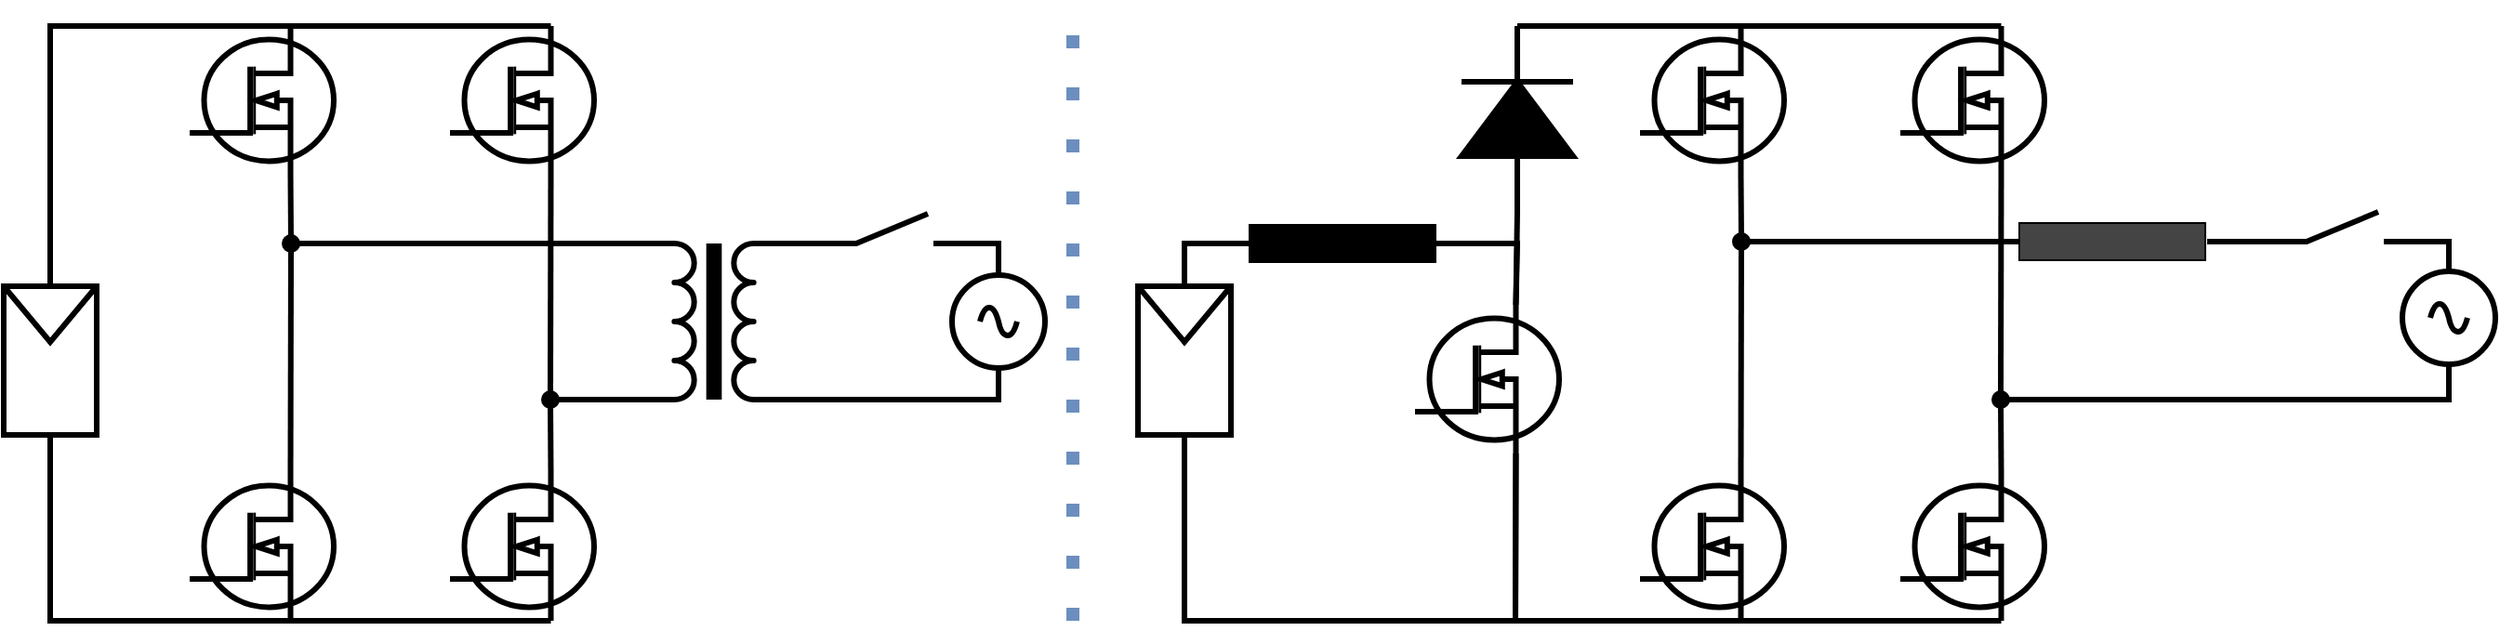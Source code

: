 <mxfile version="21.1.1" type="github">
  <diagram name="Page-1" id="16e2658f-23c8-b752-8be9-c03fbebb8bbe">
    <mxGraphModel dx="954" dy="547" grid="1" gridSize="10" guides="1" tooltips="1" connect="1" arrows="1" fold="1" page="1" pageScale="1" pageWidth="1400" pageHeight="850" background="none" math="0" shadow="0">
      <root>
        <mxCell id="0" />
        <mxCell id="1" parent="0" />
        <mxCell id="zRu4ixjuDNPaifkA6n76-1" value="" style="pointerEvents=1;verticalLabelPosition=bottom;shadow=0;dashed=0;align=center;html=1;verticalAlign=top;shape=mxgraph.electrical.inductors.transformer_1;rotation=90;strokeWidth=3;" parent="1" vertex="1">
          <mxGeometry x="350" y="209" width="84" height="80" as="geometry" />
        </mxCell>
        <mxCell id="zRu4ixjuDNPaifkA6n76-3" value="" style="rounded=0;whiteSpace=wrap;html=1;strokeWidth=3;" parent="1" vertex="1">
          <mxGeometry x="10" y="230" width="50" height="80" as="geometry" />
        </mxCell>
        <mxCell id="zRu4ixjuDNPaifkA6n76-4" value="" style="endArrow=none;html=1;rounded=0;exitX=0;exitY=0;exitDx=0;exitDy=0;entryX=1;entryY=0;entryDx=0;entryDy=0;strokeWidth=3;" parent="1" source="zRu4ixjuDNPaifkA6n76-3" target="zRu4ixjuDNPaifkA6n76-3" edge="1">
          <mxGeometry width="50" height="50" relative="1" as="geometry">
            <mxPoint x="350" y="300" as="sourcePoint" />
            <mxPoint x="130" y="290" as="targetPoint" />
            <Array as="points">
              <mxPoint x="35" y="260" />
            </Array>
          </mxGeometry>
        </mxCell>
        <mxCell id="zRu4ixjuDNPaifkA6n76-7" value="" style="verticalLabelPosition=bottom;shadow=0;dashed=0;align=center;html=1;verticalAlign=top;shape=mxgraph.electrical.mosfets1.n-channel_mosfet_1;strokeWidth=3;" parent="1" vertex="1">
          <mxGeometry x="110" y="330" width="77.5" height="80" as="geometry" />
        </mxCell>
        <mxCell id="zRu4ixjuDNPaifkA6n76-10" value="" style="verticalLabelPosition=bottom;shadow=0;dashed=0;align=center;html=1;verticalAlign=top;shape=mxgraph.electrical.mosfets1.n-channel_mosfet_1;strokeWidth=3;" parent="1" vertex="1">
          <mxGeometry x="110" y="90" width="77.5" height="80" as="geometry" />
        </mxCell>
        <mxCell id="zRu4ixjuDNPaifkA6n76-11" value="" style="verticalLabelPosition=bottom;shadow=0;dashed=0;align=center;html=1;verticalAlign=top;shape=mxgraph.electrical.mosfets1.n-channel_mosfet_1;strokeWidth=3;" parent="1" vertex="1">
          <mxGeometry x="250" y="330" width="77.5" height="80" as="geometry" />
        </mxCell>
        <mxCell id="zRu4ixjuDNPaifkA6n76-12" value="" style="verticalLabelPosition=bottom;shadow=0;dashed=0;align=center;html=1;verticalAlign=top;shape=mxgraph.electrical.mosfets1.n-channel_mosfet_1;strokeWidth=3;" parent="1" vertex="1">
          <mxGeometry x="250" y="90" width="77.5" height="80" as="geometry" />
        </mxCell>
        <mxCell id="zRu4ixjuDNPaifkA6n76-13" value="" style="endArrow=none;html=1;rounded=0;entryX=0.7;entryY=1;entryDx=0;entryDy=0;entryPerimeter=0;exitDx=0;exitDy=0;exitPerimeter=0;startArrow=none;strokeWidth=3;" parent="1" source="d7M0JOHdm0b0EtyHFHnC-1" target="zRu4ixjuDNPaifkA6n76-10" edge="1">
          <mxGeometry width="50" height="50" relative="1" as="geometry">
            <mxPoint x="267.5" y="300" as="sourcePoint" />
            <mxPoint x="317.5" y="250" as="targetPoint" />
          </mxGeometry>
        </mxCell>
        <mxCell id="zRu4ixjuDNPaifkA6n76-17" value="" style="endArrow=none;html=1;rounded=0;entryX=0.7;entryY=1;entryDx=0;entryDy=0;entryPerimeter=0;exitDx=0;exitDy=0;exitPerimeter=0;startArrow=none;strokeWidth=3;" parent="1" source="d7M0JOHdm0b0EtyHFHnC-4" target="zRu4ixjuDNPaifkA6n76-12" edge="1">
          <mxGeometry width="50" height="50" relative="1" as="geometry">
            <mxPoint x="160" y="300" as="sourcePoint" />
            <mxPoint x="210" y="250" as="targetPoint" />
          </mxGeometry>
        </mxCell>
        <mxCell id="zRu4ixjuDNPaifkA6n76-26" value="" style="pointerEvents=1;verticalLabelPosition=bottom;shadow=0;dashed=0;align=center;html=1;verticalAlign=top;shape=mxgraph.electrical.electro-mechanical.make_contact;strokeWidth=3;" parent="1" vertex="1">
          <mxGeometry x="450" y="191" width="75" height="16" as="geometry" />
        </mxCell>
        <mxCell id="zRu4ixjuDNPaifkA6n76-27" value="" style="endArrow=none;html=1;rounded=0;entryX=0;entryY=1;entryDx=0;entryDy=0;entryPerimeter=0;exitX=0;exitY=0;exitDx=0;exitDy=0;exitPerimeter=0;strokeWidth=3;" parent="1" source="zRu4ixjuDNPaifkA6n76-1" target="zRu4ixjuDNPaifkA6n76-26" edge="1">
          <mxGeometry width="50" height="50" relative="1" as="geometry">
            <mxPoint x="160" y="300" as="sourcePoint" />
            <mxPoint x="210" y="250" as="targetPoint" />
          </mxGeometry>
        </mxCell>
        <mxCell id="zRu4ixjuDNPaifkA6n76-28" value="" style="pointerEvents=1;verticalLabelPosition=bottom;shadow=0;dashed=0;align=center;html=1;verticalAlign=top;shape=mxgraph.electrical.signal_sources.source;aspect=fixed;points=[[0.5,0,0],[1,0.5,0],[0.5,1,0],[0,0.5,0]];elSignalType=ac;strokeWidth=3;" parent="1" vertex="1">
          <mxGeometry x="520" y="224" width="50" height="50" as="geometry" />
        </mxCell>
        <mxCell id="d7M0JOHdm0b0EtyHFHnC-2" value="" style="endArrow=none;html=1;rounded=0;entryDx=0;entryDy=0;entryPerimeter=0;exitX=0.7;exitY=0;exitDx=0;exitDy=0;exitPerimeter=0;strokeWidth=3;" parent="1" source="zRu4ixjuDNPaifkA6n76-7" target="d7M0JOHdm0b0EtyHFHnC-1" edge="1">
          <mxGeometry width="50" height="50" relative="1" as="geometry">
            <mxPoint x="164.5" y="330" as="sourcePoint" />
            <mxPoint x="164.5" y="200" as="targetPoint" />
          </mxGeometry>
        </mxCell>
        <mxCell id="d7M0JOHdm0b0EtyHFHnC-1" value="" style="shape=waypoint;sketch=0;fillStyle=solid;size=6;pointerEvents=1;points=[];fillColor=none;resizable=0;rotatable=0;perimeter=centerPerimeter;snapToPoint=1;strokeWidth=3;" parent="1" vertex="1">
          <mxGeometry x="154.5" y="197" width="20" height="20" as="geometry" />
        </mxCell>
        <mxCell id="d7M0JOHdm0b0EtyHFHnC-5" value="" style="endArrow=none;html=1;rounded=0;entryDx=0;entryDy=0;entryPerimeter=0;exitX=0.7;exitY=0;exitDx=0;exitDy=0;exitPerimeter=0;strokeWidth=3;" parent="1" source="zRu4ixjuDNPaifkA6n76-11" target="d7M0JOHdm0b0EtyHFHnC-4" edge="1">
          <mxGeometry width="50" height="50" relative="1" as="geometry">
            <mxPoint x="304" y="330" as="sourcePoint" />
            <mxPoint x="304" y="170" as="targetPoint" />
          </mxGeometry>
        </mxCell>
        <mxCell id="d7M0JOHdm0b0EtyHFHnC-4" value="" style="shape=waypoint;sketch=0;fillStyle=solid;size=6;pointerEvents=1;points=[];fillColor=none;resizable=0;rotatable=0;perimeter=centerPerimeter;snapToPoint=1;strokeWidth=3;" parent="1" vertex="1">
          <mxGeometry x="294" y="281" width="20" height="20" as="geometry" />
        </mxCell>
        <mxCell id="AQGVy9Vx3ta8MW8TDO9A-1" value="" style="endArrow=none;html=1;rounded=0;entryX=0.7;entryY=1;entryDx=0;entryDy=0;entryPerimeter=0;exitX=0.5;exitY=1;exitDx=0;exitDy=0;strokeWidth=3;" parent="1" source="zRu4ixjuDNPaifkA6n76-3" target="zRu4ixjuDNPaifkA6n76-11" edge="1">
          <mxGeometry width="50" height="50" relative="1" as="geometry">
            <mxPoint x="320" y="290" as="sourcePoint" />
            <mxPoint x="370" y="240" as="targetPoint" />
            <Array as="points">
              <mxPoint x="35" y="410" />
            </Array>
          </mxGeometry>
        </mxCell>
        <mxCell id="AQGVy9Vx3ta8MW8TDO9A-2" value="" style="endArrow=none;html=1;rounded=0;entryX=0.7;entryY=0;entryDx=0;entryDy=0;entryPerimeter=0;exitX=0.5;exitY=0;exitDx=0;exitDy=0;strokeWidth=3;" parent="1" source="zRu4ixjuDNPaifkA6n76-3" target="zRu4ixjuDNPaifkA6n76-12" edge="1">
          <mxGeometry width="50" height="50" relative="1" as="geometry">
            <mxPoint x="320" y="290" as="sourcePoint" />
            <mxPoint x="370" y="240" as="targetPoint" />
            <Array as="points">
              <mxPoint x="35" y="90" />
            </Array>
          </mxGeometry>
        </mxCell>
        <mxCell id="AQGVy9Vx3ta8MW8TDO9A-4" value="" style="endArrow=none;html=1;rounded=0;exitX=0.475;exitY=0.65;exitDx=0;exitDy=0;exitPerimeter=0;entryX=0;entryY=1;entryDx=0;entryDy=0;entryPerimeter=0;strokeWidth=3;" parent="1" source="d7M0JOHdm0b0EtyHFHnC-1" target="zRu4ixjuDNPaifkA6n76-1" edge="1">
          <mxGeometry width="50" height="50" relative="1" as="geometry">
            <mxPoint x="320" y="290" as="sourcePoint" />
            <mxPoint x="370" y="240" as="targetPoint" />
          </mxGeometry>
        </mxCell>
        <mxCell id="AQGVy9Vx3ta8MW8TDO9A-5" value="" style="endArrow=none;html=1;rounded=0;entryX=1;entryY=1;entryDx=0;entryDy=0;entryPerimeter=0;strokeWidth=3;" parent="1" source="d7M0JOHdm0b0EtyHFHnC-4" target="zRu4ixjuDNPaifkA6n76-1" edge="1">
          <mxGeometry width="50" height="50" relative="1" as="geometry">
            <mxPoint x="320" y="290" as="sourcePoint" />
            <mxPoint x="370" y="240" as="targetPoint" />
          </mxGeometry>
        </mxCell>
        <mxCell id="AQGVy9Vx3ta8MW8TDO9A-6" value="" style="endArrow=none;html=1;rounded=0;entryX=0.5;entryY=1;entryDx=0;entryDy=0;entryPerimeter=0;exitX=1;exitY=0;exitDx=0;exitDy=0;exitPerimeter=0;strokeWidth=3;" parent="1" source="zRu4ixjuDNPaifkA6n76-1" target="zRu4ixjuDNPaifkA6n76-28" edge="1">
          <mxGeometry width="50" height="50" relative="1" as="geometry">
            <mxPoint x="320" y="290" as="sourcePoint" />
            <mxPoint x="370" y="240" as="targetPoint" />
            <Array as="points">
              <mxPoint x="545" y="291" />
            </Array>
          </mxGeometry>
        </mxCell>
        <mxCell id="AQGVy9Vx3ta8MW8TDO9A-7" value="" style="endArrow=none;html=1;rounded=0;entryX=0.5;entryY=0;entryDx=0;entryDy=0;entryPerimeter=0;exitX=1;exitY=1;exitDx=0;exitDy=0;exitPerimeter=0;strokeWidth=3;" parent="1" source="zRu4ixjuDNPaifkA6n76-26" target="zRu4ixjuDNPaifkA6n76-28" edge="1">
          <mxGeometry width="50" height="50" relative="1" as="geometry">
            <mxPoint x="320" y="340" as="sourcePoint" />
            <mxPoint x="370" y="290" as="targetPoint" />
            <Array as="points">
              <mxPoint x="545" y="207" />
            </Array>
          </mxGeometry>
        </mxCell>
        <mxCell id="AQGVy9Vx3ta8MW8TDO9A-9" value="" style="verticalLabelPosition=bottom;shadow=0;dashed=0;align=center;html=1;verticalAlign=top;shape=mxgraph.electrical.mosfets1.n-channel_mosfet_1;strokeWidth=3;" parent="1" vertex="1">
          <mxGeometry x="890" y="330" width="77.5" height="80" as="geometry" />
        </mxCell>
        <mxCell id="AQGVy9Vx3ta8MW8TDO9A-10" value="" style="verticalLabelPosition=bottom;shadow=0;dashed=0;align=center;html=1;verticalAlign=top;shape=mxgraph.electrical.mosfets1.n-channel_mosfet_1;strokeWidth=3;" parent="1" vertex="1">
          <mxGeometry x="890" y="90" width="77.5" height="80" as="geometry" />
        </mxCell>
        <mxCell id="AQGVy9Vx3ta8MW8TDO9A-11" value="" style="verticalLabelPosition=bottom;shadow=0;dashed=0;align=center;html=1;verticalAlign=top;shape=mxgraph.electrical.mosfets1.n-channel_mosfet_1;strokeWidth=3;" parent="1" vertex="1">
          <mxGeometry x="1030" y="330" width="77.5" height="80" as="geometry" />
        </mxCell>
        <mxCell id="AQGVy9Vx3ta8MW8TDO9A-12" value="" style="verticalLabelPosition=bottom;shadow=0;dashed=0;align=center;html=1;verticalAlign=top;shape=mxgraph.electrical.mosfets1.n-channel_mosfet_1;strokeWidth=3;" parent="1" vertex="1">
          <mxGeometry x="1030" y="90" width="77.5" height="80" as="geometry" />
        </mxCell>
        <mxCell id="AQGVy9Vx3ta8MW8TDO9A-13" value="" style="endArrow=none;html=1;rounded=0;entryX=0.7;entryY=1;entryDx=0;entryDy=0;entryPerimeter=0;exitDx=0;exitDy=0;exitPerimeter=0;startArrow=none;strokeWidth=3;" parent="1" source="AQGVy9Vx3ta8MW8TDO9A-19" target="AQGVy9Vx3ta8MW8TDO9A-10" edge="1">
          <mxGeometry width="50" height="50" relative="1" as="geometry">
            <mxPoint x="1047.5" y="300" as="sourcePoint" />
            <mxPoint x="1097.5" y="250" as="targetPoint" />
          </mxGeometry>
        </mxCell>
        <mxCell id="AQGVy9Vx3ta8MW8TDO9A-14" value="" style="endArrow=none;html=1;rounded=0;entryX=0.7;entryY=1;entryDx=0;entryDy=0;entryPerimeter=0;exitDx=0;exitDy=0;exitPerimeter=0;startArrow=none;strokeWidth=3;" parent="1" source="AQGVy9Vx3ta8MW8TDO9A-21" target="AQGVy9Vx3ta8MW8TDO9A-12" edge="1">
          <mxGeometry width="50" height="50" relative="1" as="geometry">
            <mxPoint x="940" y="300" as="sourcePoint" />
            <mxPoint x="990" y="250" as="targetPoint" />
          </mxGeometry>
        </mxCell>
        <mxCell id="AQGVy9Vx3ta8MW8TDO9A-15" value="" style="pointerEvents=1;verticalLabelPosition=bottom;shadow=0;dashed=0;align=center;html=1;verticalAlign=top;shape=mxgraph.electrical.electro-mechanical.make_contact;strokeWidth=3;" parent="1" vertex="1">
          <mxGeometry x="1230" y="190" width="75" height="16" as="geometry" />
        </mxCell>
        <mxCell id="AQGVy9Vx3ta8MW8TDO9A-17" value="" style="pointerEvents=1;verticalLabelPosition=bottom;shadow=0;dashed=0;align=center;html=1;verticalAlign=top;shape=mxgraph.electrical.signal_sources.source;aspect=fixed;points=[[0.5,0,0],[1,0.5,0],[0.5,1,0],[0,0.5,0]];elSignalType=ac;strokeWidth=3;" parent="1" vertex="1">
          <mxGeometry x="1300" y="222" width="50" height="50" as="geometry" />
        </mxCell>
        <mxCell id="AQGVy9Vx3ta8MW8TDO9A-18" value="" style="endArrow=none;html=1;rounded=0;entryDx=0;entryDy=0;entryPerimeter=0;exitX=0.7;exitY=0;exitDx=0;exitDy=0;exitPerimeter=0;strokeWidth=3;" parent="1" source="AQGVy9Vx3ta8MW8TDO9A-9" target="AQGVy9Vx3ta8MW8TDO9A-19" edge="1">
          <mxGeometry width="50" height="50" relative="1" as="geometry">
            <mxPoint x="944.5" y="330" as="sourcePoint" />
            <mxPoint x="944.5" y="200" as="targetPoint" />
          </mxGeometry>
        </mxCell>
        <mxCell id="AQGVy9Vx3ta8MW8TDO9A-19" value="" style="shape=waypoint;sketch=0;fillStyle=solid;size=6;pointerEvents=1;points=[];fillColor=none;resizable=0;rotatable=0;perimeter=centerPerimeter;snapToPoint=1;strokeWidth=3;" parent="1" vertex="1">
          <mxGeometry x="934.5" y="196" width="20" height="20" as="geometry" />
        </mxCell>
        <mxCell id="AQGVy9Vx3ta8MW8TDO9A-20" value="" style="endArrow=none;html=1;rounded=0;entryDx=0;entryDy=0;entryPerimeter=0;exitX=0.7;exitY=0;exitDx=0;exitDy=0;exitPerimeter=0;strokeWidth=3;" parent="1" source="AQGVy9Vx3ta8MW8TDO9A-11" target="AQGVy9Vx3ta8MW8TDO9A-21" edge="1">
          <mxGeometry width="50" height="50" relative="1" as="geometry">
            <mxPoint x="1084" y="330" as="sourcePoint" />
            <mxPoint x="1084" y="170" as="targetPoint" />
          </mxGeometry>
        </mxCell>
        <mxCell id="AQGVy9Vx3ta8MW8TDO9A-21" value="" style="shape=waypoint;sketch=0;fillStyle=solid;size=6;pointerEvents=1;points=[];fillColor=none;resizable=0;rotatable=0;perimeter=centerPerimeter;snapToPoint=1;strokeWidth=3;" parent="1" vertex="1">
          <mxGeometry x="1074" y="281" width="20" height="20" as="geometry" />
        </mxCell>
        <mxCell id="AQGVy9Vx3ta8MW8TDO9A-25" value="" style="endArrow=none;html=1;rounded=0;strokeWidth=3;entryX=0.5;entryY=1;entryDx=0;entryDy=0;entryPerimeter=0;" parent="1" source="AQGVy9Vx3ta8MW8TDO9A-21" target="AQGVy9Vx3ta8MW8TDO9A-17" edge="1">
          <mxGeometry width="50" height="50" relative="1" as="geometry">
            <mxPoint x="1100" y="290" as="sourcePoint" />
            <mxPoint x="1215" y="291" as="targetPoint" />
            <Array as="points">
              <mxPoint x="1248" y="291" />
              <mxPoint x="1325" y="291" />
            </Array>
          </mxGeometry>
        </mxCell>
        <mxCell id="AQGVy9Vx3ta8MW8TDO9A-28" value="" style="rounded=0;whiteSpace=wrap;html=1;strokeWidth=3;" parent="1" vertex="1">
          <mxGeometry x="620" y="230" width="50" height="80" as="geometry" />
        </mxCell>
        <mxCell id="AQGVy9Vx3ta8MW8TDO9A-29" value="" style="endArrow=none;html=1;rounded=0;exitX=0;exitY=0;exitDx=0;exitDy=0;entryX=1;entryY=0;entryDx=0;entryDy=0;strokeWidth=3;" parent="1" source="AQGVy9Vx3ta8MW8TDO9A-28" target="AQGVy9Vx3ta8MW8TDO9A-28" edge="1">
          <mxGeometry width="50" height="50" relative="1" as="geometry">
            <mxPoint x="960" y="300" as="sourcePoint" />
            <mxPoint x="740" y="290" as="targetPoint" />
            <Array as="points">
              <mxPoint x="645" y="260" />
            </Array>
          </mxGeometry>
        </mxCell>
        <mxCell id="AQGVy9Vx3ta8MW8TDO9A-32" value="" style="endArrow=none;html=1;rounded=0;entryX=0.5;entryY=0;entryDx=0;entryDy=0;entryPerimeter=0;exitX=1;exitY=1;exitDx=0;exitDy=0;exitPerimeter=0;strokeWidth=3;" parent="1" source="AQGVy9Vx3ta8MW8TDO9A-15" target="AQGVy9Vx3ta8MW8TDO9A-17" edge="1">
          <mxGeometry width="50" height="50" relative="1" as="geometry">
            <mxPoint x="1092" y="210" as="sourcePoint" />
            <mxPoint x="1142" y="160" as="targetPoint" />
            <Array as="points">
              <mxPoint x="1325" y="206" />
            </Array>
          </mxGeometry>
        </mxCell>
        <mxCell id="AQGVy9Vx3ta8MW8TDO9A-37" value="" style="verticalLabelPosition=bottom;shadow=0;dashed=0;align=center;html=1;verticalAlign=top;shape=mxgraph.electrical.mosfets1.n-channel_mosfet_1;strokeWidth=3;" parent="1" vertex="1">
          <mxGeometry x="769" y="240" width="77.5" height="80" as="geometry" />
        </mxCell>
        <mxCell id="AQGVy9Vx3ta8MW8TDO9A-38" value="" style="pointerEvents=1;fillColor=strokeColor;verticalLabelPosition=bottom;shadow=0;dashed=0;align=center;html=1;verticalAlign=top;shape=mxgraph.electrical.diodes.diode;direction=north;strokeWidth=3;" parent="1" vertex="1">
          <mxGeometry x="794" y="90" width="60" height="100" as="geometry" />
        </mxCell>
        <mxCell id="AQGVy9Vx3ta8MW8TDO9A-39" value="" style="endArrow=none;html=1;rounded=0;entryX=0;entryY=0.5;entryDx=0;entryDy=0;exitX=0.5;exitY=0;exitDx=0;exitDy=0;strokeWidth=3;" parent="1" source="AQGVy9Vx3ta8MW8TDO9A-28" target="AQGVy9Vx3ta8MW8TDO9A-40" edge="1">
          <mxGeometry width="50" height="50" relative="1" as="geometry">
            <mxPoint x="780" y="270" as="sourcePoint" />
            <mxPoint x="670" y="207.5" as="targetPoint" />
            <Array as="points">
              <mxPoint x="645" y="207" />
            </Array>
          </mxGeometry>
        </mxCell>
        <mxCell id="AQGVy9Vx3ta8MW8TDO9A-40" value="" style="rounded=0;whiteSpace=wrap;html=1;fillColor=#000000;" parent="1" vertex="1">
          <mxGeometry x="680" y="197" width="100" height="20" as="geometry" />
        </mxCell>
        <mxCell id="AQGVy9Vx3ta8MW8TDO9A-41" value="" style="endArrow=none;html=1;rounded=0;entryX=1;entryY=0.5;entryDx=0;entryDy=0;exitX=0.7;exitY=0;exitDx=0;exitDy=0;exitPerimeter=0;strokeWidth=3;" parent="1" source="AQGVy9Vx3ta8MW8TDO9A-37" target="AQGVy9Vx3ta8MW8TDO9A-40" edge="1">
          <mxGeometry width="50" height="50" relative="1" as="geometry">
            <mxPoint x="780" y="270" as="sourcePoint" />
            <mxPoint x="830" y="220" as="targetPoint" />
            <Array as="points">
              <mxPoint x="824" y="207" />
            </Array>
          </mxGeometry>
        </mxCell>
        <mxCell id="AQGVy9Vx3ta8MW8TDO9A-42" value="" style="endArrow=none;html=1;rounded=0;entryX=0;entryY=0.5;entryDx=0;entryDy=0;entryPerimeter=0;exitX=0.7;exitY=0;exitDx=0;exitDy=0;exitPerimeter=0;strokeWidth=3;" parent="1" source="AQGVy9Vx3ta8MW8TDO9A-37" target="AQGVy9Vx3ta8MW8TDO9A-38" edge="1">
          <mxGeometry width="50" height="50" relative="1" as="geometry">
            <mxPoint x="780" y="270" as="sourcePoint" />
            <mxPoint x="830" y="220" as="targetPoint" />
          </mxGeometry>
        </mxCell>
        <mxCell id="AQGVy9Vx3ta8MW8TDO9A-43" value="" style="endArrow=none;html=1;rounded=0;entryX=1;entryY=0.5;entryDx=0;entryDy=0;entryPerimeter=0;exitX=0.7;exitY=0;exitDx=0;exitDy=0;exitPerimeter=0;strokeWidth=3;" parent="1" source="AQGVy9Vx3ta8MW8TDO9A-12" target="AQGVy9Vx3ta8MW8TDO9A-38" edge="1">
          <mxGeometry width="50" height="50" relative="1" as="geometry">
            <mxPoint x="860" y="270" as="sourcePoint" />
            <mxPoint x="910" y="220" as="targetPoint" />
          </mxGeometry>
        </mxCell>
        <mxCell id="AQGVy9Vx3ta8MW8TDO9A-44" value="" style="endArrow=none;html=1;rounded=0;entryX=0.7;entryY=1;entryDx=0;entryDy=0;entryPerimeter=0;exitX=0.7;exitY=1;exitDx=0;exitDy=0;exitPerimeter=0;strokeWidth=3;" parent="1" source="AQGVy9Vx3ta8MW8TDO9A-37" target="AQGVy9Vx3ta8MW8TDO9A-11" edge="1">
          <mxGeometry width="50" height="50" relative="1" as="geometry">
            <mxPoint x="860" y="270" as="sourcePoint" />
            <mxPoint x="910" y="220" as="targetPoint" />
            <Array as="points">
              <mxPoint x="823" y="410" />
            </Array>
          </mxGeometry>
        </mxCell>
        <mxCell id="AQGVy9Vx3ta8MW8TDO9A-45" value="" style="endArrow=none;html=1;rounded=0;entryX=0.7;entryY=1;entryDx=0;entryDy=0;entryPerimeter=0;exitX=0.5;exitY=1;exitDx=0;exitDy=0;strokeWidth=3;" parent="1" source="AQGVy9Vx3ta8MW8TDO9A-28" target="AQGVy9Vx3ta8MW8TDO9A-37" edge="1">
          <mxGeometry width="50" height="50" relative="1" as="geometry">
            <mxPoint x="860" y="270" as="sourcePoint" />
            <mxPoint x="910" y="220" as="targetPoint" />
            <Array as="points">
              <mxPoint x="645" y="410" />
              <mxPoint x="823" y="410" />
            </Array>
          </mxGeometry>
        </mxCell>
        <mxCell id="AQGVy9Vx3ta8MW8TDO9A-46" value="" style="endArrow=none;dashed=1;html=1;dashPattern=1 3;strokeWidth=7;rounded=0;fillColor=#dae8fc;strokeColor=#6c8ebf;" parent="1" edge="1">
          <mxGeometry width="50" height="50" relative="1" as="geometry">
            <mxPoint x="585" y="410" as="sourcePoint" />
            <mxPoint x="585" y="80" as="targetPoint" />
          </mxGeometry>
        </mxCell>
        <mxCell id="5br2vSo7cl2LiZYF9I-T-1" value="" style="rounded=0;whiteSpace=wrap;html=1;fillColor=#444444;" vertex="1" parent="1">
          <mxGeometry x="1094" y="196" width="100" height="20" as="geometry" />
        </mxCell>
        <mxCell id="5br2vSo7cl2LiZYF9I-T-2" value="" style="endArrow=none;html=1;rounded=0;entryX=0;entryY=1;entryDx=0;entryDy=0;entryPerimeter=0;strokeWidth=3;" edge="1" parent="1" target="AQGVy9Vx3ta8MW8TDO9A-15">
          <mxGeometry width="50" height="50" relative="1" as="geometry">
            <mxPoint x="1195" y="206" as="sourcePoint" />
            <mxPoint x="1040" y="260" as="targetPoint" />
          </mxGeometry>
        </mxCell>
        <mxCell id="5br2vSo7cl2LiZYF9I-T-7" value="" style="endArrow=none;html=1;rounded=0;entryX=0.725;entryY=0.5;entryDx=0;entryDy=0;entryPerimeter=0;exitX=0;exitY=0.5;exitDx=0;exitDy=0;strokeWidth=3;" edge="1" parent="1" source="5br2vSo7cl2LiZYF9I-T-1" target="AQGVy9Vx3ta8MW8TDO9A-19">
          <mxGeometry width="50" height="50" relative="1" as="geometry">
            <mxPoint x="990" y="310" as="sourcePoint" />
            <mxPoint x="1040" y="260" as="targetPoint" />
          </mxGeometry>
        </mxCell>
      </root>
    </mxGraphModel>
  </diagram>
</mxfile>
